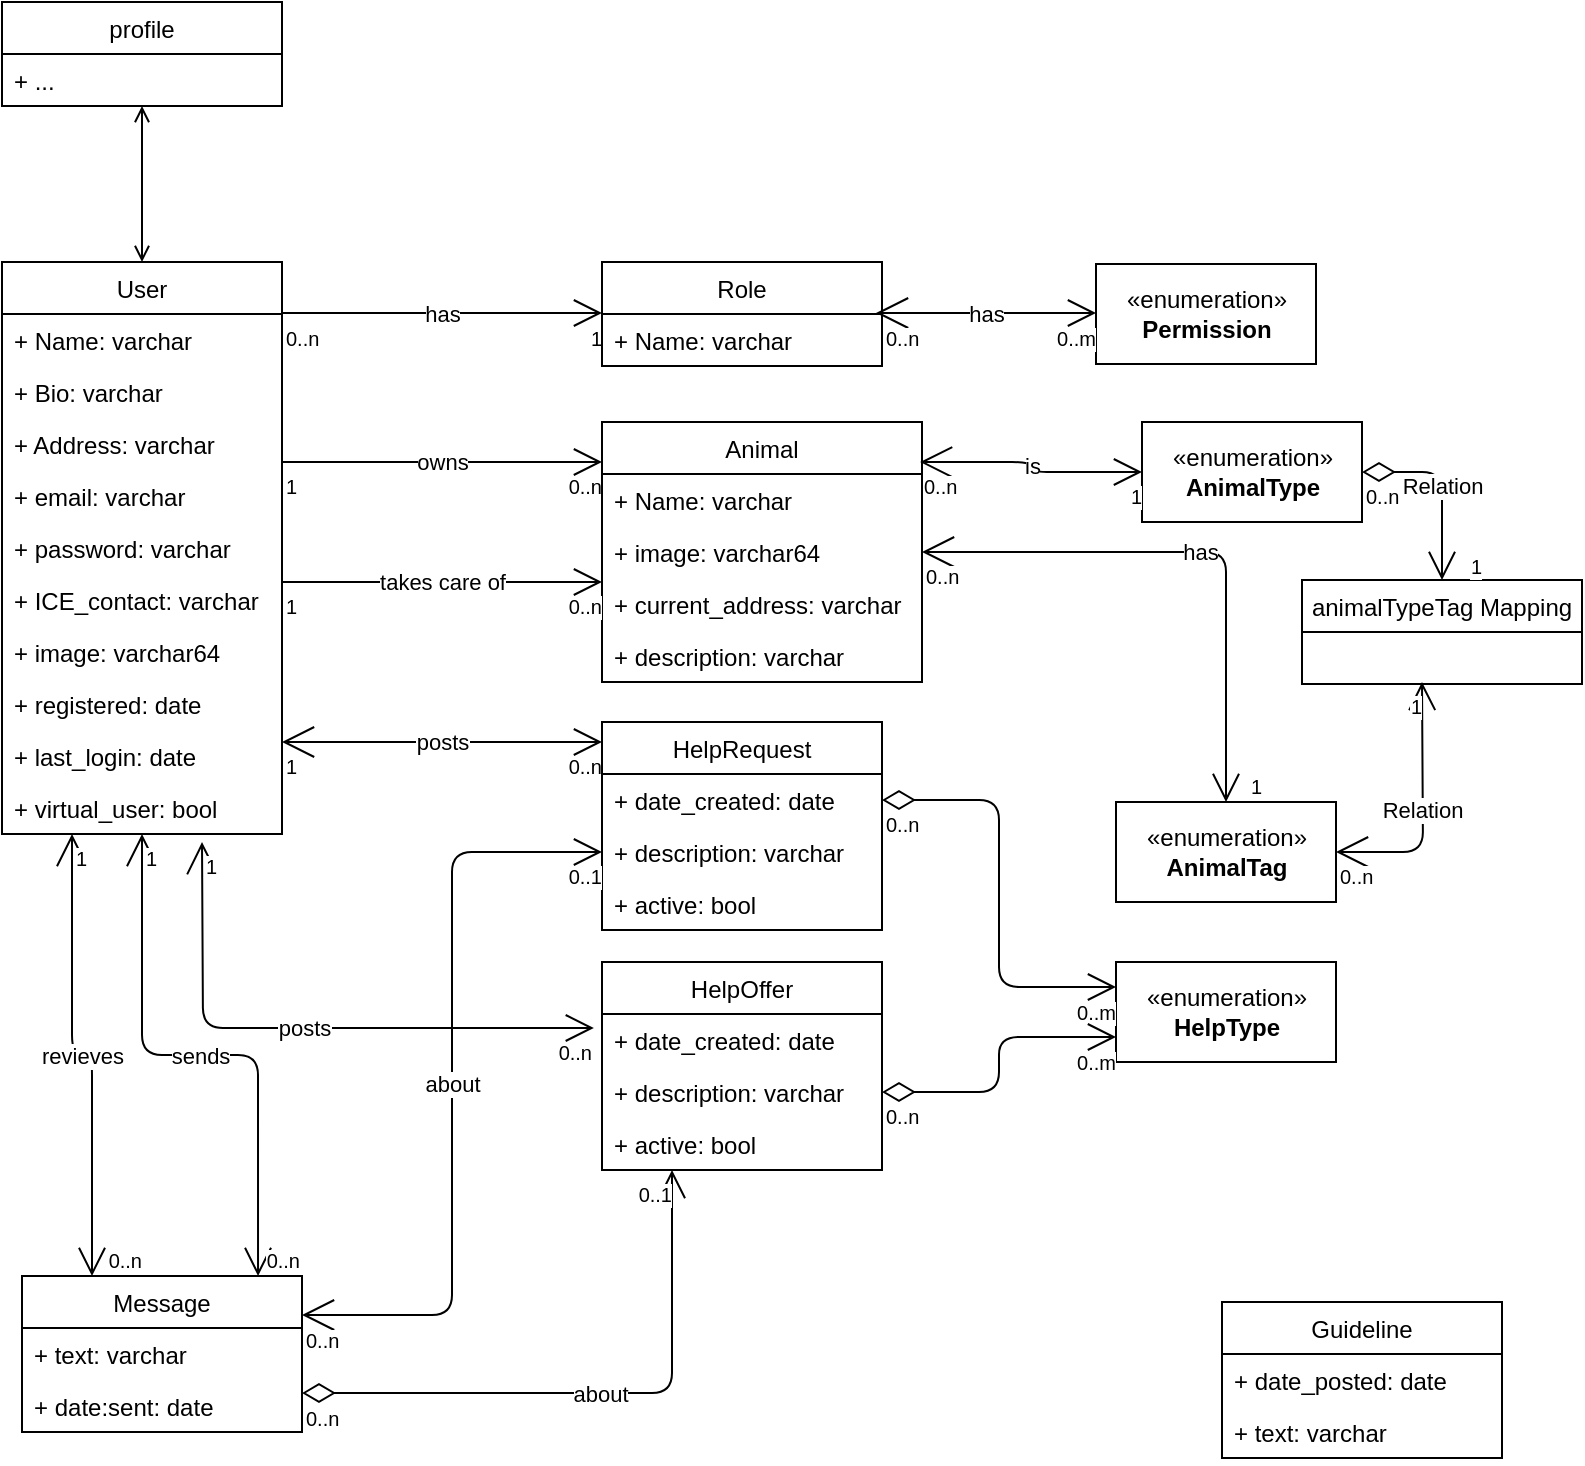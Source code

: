 <mxfile version="12.8.8" type="device"><diagram id="XFbYXobnVLm93yNsC7V6" name="Page-1"><mxGraphModel dx="1422" dy="1938" grid="1" gridSize="10" guides="1" tooltips="1" connect="1" arrows="1" fold="1" page="1" pageScale="1" pageWidth="827" pageHeight="1169" math="0" shadow="0"><root><mxCell id="0"/><mxCell id="1" parent="0"/><mxCell id="7kqYDEWWxttlaWignIz3-23" value="has" style="endArrow=open;html=1;endSize=12;startArrow=none;startSize=14;startFill=0;edgeStyle=orthogonalEdgeStyle;" edge="1" parent="1"><mxGeometry relative="1" as="geometry"><mxPoint x="190" y="65.5" as="sourcePoint"/><mxPoint x="350" y="65.5" as="targetPoint"/></mxGeometry></mxCell><mxCell id="7kqYDEWWxttlaWignIz3-24" value="0..n" style="resizable=0;html=1;align=left;verticalAlign=top;labelBackgroundColor=#ffffff;fontSize=10;" connectable="0" vertex="1" parent="7kqYDEWWxttlaWignIz3-23"><mxGeometry x="-1" relative="1" as="geometry"/></mxCell><mxCell id="7kqYDEWWxttlaWignIz3-25" value="1" style="resizable=0;html=1;align=right;verticalAlign=top;labelBackgroundColor=#ffffff;fontSize=10;" connectable="0" vertex="1" parent="7kqYDEWWxttlaWignIz3-23"><mxGeometry x="1" relative="1" as="geometry"/></mxCell><mxCell id="7kqYDEWWxttlaWignIz3-34" value="owns" style="endArrow=open;html=1;endSize=12;startArrow=none;startSize=14;startFill=0;edgeStyle=orthogonalEdgeStyle;endFill=0;" edge="1" parent="1"><mxGeometry relative="1" as="geometry"><mxPoint x="190" y="140" as="sourcePoint"/><mxPoint x="350" y="140" as="targetPoint"/></mxGeometry></mxCell><mxCell id="7kqYDEWWxttlaWignIz3-35" value="1" style="resizable=0;html=1;align=left;verticalAlign=top;labelBackgroundColor=#ffffff;fontSize=10;" connectable="0" vertex="1" parent="7kqYDEWWxttlaWignIz3-34"><mxGeometry x="-1" relative="1" as="geometry"/></mxCell><mxCell id="7kqYDEWWxttlaWignIz3-36" value="0..n" style="resizable=0;html=1;align=right;verticalAlign=top;labelBackgroundColor=#ffffff;fontSize=10;" connectable="0" vertex="1" parent="7kqYDEWWxttlaWignIz3-34"><mxGeometry x="1" relative="1" as="geometry"/></mxCell><mxCell id="7kqYDEWWxttlaWignIz3-40" value="«enumeration»&lt;br&gt;&lt;b&gt;Permission&lt;/b&gt;" style="html=1;" vertex="1" parent="1"><mxGeometry x="597" y="41" width="110" height="50" as="geometry"/></mxCell><mxCell id="7kqYDEWWxttlaWignIz3-44" value="has" style="endArrow=open;html=1;endSize=12;startArrow=open;startSize=14;startFill=0;edgeStyle=orthogonalEdgeStyle;" edge="1" parent="1"><mxGeometry relative="1" as="geometry"><mxPoint x="487" y="65.5" as="sourcePoint"/><mxPoint x="597" y="65.5" as="targetPoint"/></mxGeometry></mxCell><mxCell id="7kqYDEWWxttlaWignIz3-45" value="0..n" style="resizable=0;html=1;align=left;verticalAlign=top;labelBackgroundColor=#ffffff;fontSize=10;" connectable="0" vertex="1" parent="7kqYDEWWxttlaWignIz3-44"><mxGeometry x="-1" relative="1" as="geometry"><mxPoint x="3" as="offset"/></mxGeometry></mxCell><mxCell id="7kqYDEWWxttlaWignIz3-46" value="0..m" style="resizable=0;html=1;align=right;verticalAlign=top;labelBackgroundColor=#ffffff;fontSize=10;" connectable="0" vertex="1" parent="7kqYDEWWxttlaWignIz3-44"><mxGeometry x="1" relative="1" as="geometry"/></mxCell><mxCell id="7kqYDEWWxttlaWignIz3-17" value="Role" style="swimlane;fontStyle=0;childLayout=stackLayout;horizontal=1;startSize=26;fillColor=none;horizontalStack=0;resizeParent=1;resizeParentMax=0;resizeLast=0;collapsible=1;marginBottom=0;" vertex="1" parent="1"><mxGeometry x="350" y="40" width="140" height="52" as="geometry"/></mxCell><mxCell id="7kqYDEWWxttlaWignIz3-18" value="+ Name: varchar" style="text;strokeColor=none;fillColor=none;align=left;verticalAlign=top;spacingLeft=4;spacingRight=4;overflow=hidden;rotatable=0;points=[[0,0.5],[1,0.5]];portConstraint=eastwest;" vertex="1" parent="7kqYDEWWxttlaWignIz3-17"><mxGeometry y="26" width="140" height="26" as="geometry"/></mxCell><mxCell id="7kqYDEWWxttlaWignIz3-118" style="edgeStyle=orthogonalEdgeStyle;rounded=0;orthogonalLoop=1;jettySize=auto;html=1;exitX=0.5;exitY=0;exitDx=0;exitDy=0;entryX=0.5;entryY=1;entryDx=0;entryDy=0;startArrow=open;startFill=0;endArrow=open;endFill=0;" edge="1" parent="1" source="7kqYDEWWxttlaWignIz3-4" target="7kqYDEWWxttlaWignIz3-114"><mxGeometry relative="1" as="geometry"/></mxCell><mxCell id="7kqYDEWWxttlaWignIz3-4" value="User" style="swimlane;fontStyle=0;childLayout=stackLayout;horizontal=1;startSize=26;fillColor=none;horizontalStack=0;resizeParent=1;resizeParentMax=0;resizeLast=0;collapsible=1;marginBottom=0;" vertex="1" parent="1"><mxGeometry x="50" y="40" width="140" height="286" as="geometry"/></mxCell><mxCell id="7kqYDEWWxttlaWignIz3-5" value="+ Name: varchar" style="text;strokeColor=none;fillColor=none;align=left;verticalAlign=top;spacingLeft=4;spacingRight=4;overflow=hidden;rotatable=0;points=[[0,0.5],[1,0.5]];portConstraint=eastwest;" vertex="1" parent="7kqYDEWWxttlaWignIz3-4"><mxGeometry y="26" width="140" height="26" as="geometry"/></mxCell><mxCell id="7kqYDEWWxttlaWignIz3-8" value="+ Bio: varchar" style="text;strokeColor=none;fillColor=none;align=left;verticalAlign=top;spacingLeft=4;spacingRight=4;overflow=hidden;rotatable=0;points=[[0,0.5],[1,0.5]];portConstraint=eastwest;" vertex="1" parent="7kqYDEWWxttlaWignIz3-4"><mxGeometry y="52" width="140" height="26" as="geometry"/></mxCell><mxCell id="7kqYDEWWxttlaWignIz3-6" value="+ Address: varchar" style="text;strokeColor=none;fillColor=none;align=left;verticalAlign=top;spacingLeft=4;spacingRight=4;overflow=hidden;rotatable=0;points=[[0,0.5],[1,0.5]];portConstraint=eastwest;" vertex="1" parent="7kqYDEWWxttlaWignIz3-4"><mxGeometry y="78" width="140" height="26" as="geometry"/></mxCell><mxCell id="7kqYDEWWxttlaWignIz3-10" value="+ email: varchar" style="text;strokeColor=none;fillColor=none;align=left;verticalAlign=top;spacingLeft=4;spacingRight=4;overflow=hidden;rotatable=0;points=[[0,0.5],[1,0.5]];portConstraint=eastwest;" vertex="1" parent="7kqYDEWWxttlaWignIz3-4"><mxGeometry y="104" width="140" height="26" as="geometry"/></mxCell><mxCell id="7kqYDEWWxttlaWignIz3-9" value="+ password: varchar" style="text;strokeColor=none;fillColor=none;align=left;verticalAlign=top;spacingLeft=4;spacingRight=4;overflow=hidden;rotatable=0;points=[[0,0.5],[1,0.5]];portConstraint=eastwest;" vertex="1" parent="7kqYDEWWxttlaWignIz3-4"><mxGeometry y="130" width="140" height="26" as="geometry"/></mxCell><mxCell id="7kqYDEWWxttlaWignIz3-7" value="+ ICE_contact: varchar" style="text;strokeColor=none;fillColor=none;align=left;verticalAlign=top;spacingLeft=4;spacingRight=4;overflow=hidden;rotatable=0;points=[[0,0.5],[1,0.5]];portConstraint=eastwest;" vertex="1" parent="7kqYDEWWxttlaWignIz3-4"><mxGeometry y="156" width="140" height="26" as="geometry"/></mxCell><mxCell id="7kqYDEWWxttlaWignIz3-49" value="+ image: varchar64" style="text;strokeColor=none;fillColor=none;align=left;verticalAlign=top;spacingLeft=4;spacingRight=4;overflow=hidden;rotatable=0;points=[[0,0.5],[1,0.5]];portConstraint=eastwest;" vertex="1" parent="7kqYDEWWxttlaWignIz3-4"><mxGeometry y="182" width="140" height="26" as="geometry"/></mxCell><mxCell id="7kqYDEWWxttlaWignIz3-11" value="+ registered: date" style="text;strokeColor=none;fillColor=none;align=left;verticalAlign=top;spacingLeft=4;spacingRight=4;overflow=hidden;rotatable=0;points=[[0,0.5],[1,0.5]];portConstraint=eastwest;" vertex="1" parent="7kqYDEWWxttlaWignIz3-4"><mxGeometry y="208" width="140" height="26" as="geometry"/></mxCell><mxCell id="7kqYDEWWxttlaWignIz3-12" value="+ last_login: date" style="text;strokeColor=none;fillColor=none;align=left;verticalAlign=top;spacingLeft=4;spacingRight=4;overflow=hidden;rotatable=0;points=[[0,0.5],[1,0.5]];portConstraint=eastwest;" vertex="1" parent="7kqYDEWWxttlaWignIz3-4"><mxGeometry y="234" width="140" height="26" as="geometry"/></mxCell><mxCell id="7kqYDEWWxttlaWignIz3-63" value="+ virtual_user: bool" style="text;strokeColor=none;fillColor=none;align=left;verticalAlign=top;spacingLeft=4;spacingRight=4;overflow=hidden;rotatable=0;points=[[0,0.5],[1,0.5]];portConstraint=eastwest;" vertex="1" parent="7kqYDEWWxttlaWignIz3-4"><mxGeometry y="260" width="140" height="26" as="geometry"/></mxCell><mxCell id="7kqYDEWWxttlaWignIz3-13" value="Animal" style="swimlane;fontStyle=0;childLayout=stackLayout;horizontal=1;startSize=26;fillColor=none;horizontalStack=0;resizeParent=1;resizeParentMax=0;resizeLast=0;collapsible=1;marginBottom=0;" vertex="1" parent="1"><mxGeometry x="350" y="120" width="160" height="130" as="geometry"/></mxCell><mxCell id="7kqYDEWWxttlaWignIz3-14" value="+ Name: varchar" style="text;strokeColor=none;fillColor=none;align=left;verticalAlign=top;spacingLeft=4;spacingRight=4;overflow=hidden;rotatable=0;points=[[0,0.5],[1,0.5]];portConstraint=eastwest;" vertex="1" parent="7kqYDEWWxttlaWignIz3-13"><mxGeometry y="26" width="160" height="26" as="geometry"/></mxCell><mxCell id="7kqYDEWWxttlaWignIz3-15" value="+ image: varchar64" style="text;strokeColor=none;fillColor=none;align=left;verticalAlign=top;spacingLeft=4;spacingRight=4;overflow=hidden;rotatable=0;points=[[0,0.5],[1,0.5]];portConstraint=eastwest;" vertex="1" parent="7kqYDEWWxttlaWignIz3-13"><mxGeometry y="52" width="160" height="26" as="geometry"/></mxCell><mxCell id="7kqYDEWWxttlaWignIz3-16" value="+ current_address: varchar" style="text;strokeColor=none;fillColor=none;align=left;verticalAlign=top;spacingLeft=4;spacingRight=4;overflow=hidden;rotatable=0;points=[[0,0.5],[1,0.5]];portConstraint=eastwest;" vertex="1" parent="7kqYDEWWxttlaWignIz3-13"><mxGeometry y="78" width="160" height="26" as="geometry"/></mxCell><mxCell id="7kqYDEWWxttlaWignIz3-50" value="+ description: varchar" style="text;strokeColor=none;fillColor=none;align=left;verticalAlign=top;spacingLeft=4;spacingRight=4;overflow=hidden;rotatable=0;points=[[0,0.5],[1,0.5]];portConstraint=eastwest;" vertex="1" parent="7kqYDEWWxttlaWignIz3-13"><mxGeometry y="104" width="160" height="26" as="geometry"/></mxCell><mxCell id="7kqYDEWWxttlaWignIz3-51" value="takes care of" style="endArrow=open;html=1;endSize=12;startArrow=none;startSize=14;startFill=0;edgeStyle=orthogonalEdgeStyle;" edge="1" parent="1"><mxGeometry relative="1" as="geometry"><mxPoint x="190" y="200" as="sourcePoint"/><mxPoint x="350" y="200" as="targetPoint"/></mxGeometry></mxCell><mxCell id="7kqYDEWWxttlaWignIz3-52" value="1" style="resizable=0;html=1;align=left;verticalAlign=top;labelBackgroundColor=#ffffff;fontSize=10;" connectable="0" vertex="1" parent="7kqYDEWWxttlaWignIz3-51"><mxGeometry x="-1" relative="1" as="geometry"/></mxCell><mxCell id="7kqYDEWWxttlaWignIz3-53" value="0..n" style="resizable=0;html=1;align=right;verticalAlign=top;labelBackgroundColor=#ffffff;fontSize=10;" connectable="0" vertex="1" parent="7kqYDEWWxttlaWignIz3-51"><mxGeometry x="1" relative="1" as="geometry"/></mxCell><mxCell id="7kqYDEWWxttlaWignIz3-60" value="posts" style="endArrow=open;html=1;endSize=12;startArrow=open;startSize=14;startFill=0;edgeStyle=orthogonalEdgeStyle;" edge="1" parent="1"><mxGeometry relative="1" as="geometry"><mxPoint x="190" y="280" as="sourcePoint"/><mxPoint x="350" y="280" as="targetPoint"/></mxGeometry></mxCell><mxCell id="7kqYDEWWxttlaWignIz3-61" value="1" style="resizable=0;html=1;align=left;verticalAlign=top;labelBackgroundColor=#ffffff;fontSize=10;" connectable="0" vertex="1" parent="7kqYDEWWxttlaWignIz3-60"><mxGeometry x="-1" relative="1" as="geometry"/></mxCell><mxCell id="7kqYDEWWxttlaWignIz3-62" value="0..n" style="resizable=0;html=1;align=right;verticalAlign=top;labelBackgroundColor=#ffffff;fontSize=10;" connectable="0" vertex="1" parent="7kqYDEWWxttlaWignIz3-60"><mxGeometry x="1" relative="1" as="geometry"/></mxCell><mxCell id="7kqYDEWWxttlaWignIz3-56" value="HelpRequest" style="swimlane;fontStyle=0;childLayout=stackLayout;horizontal=1;startSize=26;fillColor=none;horizontalStack=0;resizeParent=1;resizeParentMax=0;resizeLast=0;collapsible=1;marginBottom=0;" vertex="1" parent="1"><mxGeometry x="350" y="270" width="140" height="104" as="geometry"/></mxCell><mxCell id="7kqYDEWWxttlaWignIz3-57" value="+ date_created: date" style="text;strokeColor=none;fillColor=none;align=left;verticalAlign=top;spacingLeft=4;spacingRight=4;overflow=hidden;rotatable=0;points=[[0,0.5],[1,0.5]];portConstraint=eastwest;" vertex="1" parent="7kqYDEWWxttlaWignIz3-56"><mxGeometry y="26" width="140" height="26" as="geometry"/></mxCell><mxCell id="7kqYDEWWxttlaWignIz3-58" value="+ description: varchar" style="text;strokeColor=none;fillColor=none;align=left;verticalAlign=top;spacingLeft=4;spacingRight=4;overflow=hidden;rotatable=0;points=[[0,0.5],[1,0.5]];portConstraint=eastwest;" vertex="1" parent="7kqYDEWWxttlaWignIz3-56"><mxGeometry y="52" width="140" height="26" as="geometry"/></mxCell><mxCell id="7kqYDEWWxttlaWignIz3-59" value="+ active: bool" style="text;strokeColor=none;fillColor=none;align=left;verticalAlign=top;spacingLeft=4;spacingRight=4;overflow=hidden;rotatable=0;points=[[0,0.5],[1,0.5]];portConstraint=eastwest;" vertex="1" parent="7kqYDEWWxttlaWignIz3-56"><mxGeometry y="78" width="140" height="26" as="geometry"/></mxCell><mxCell id="7kqYDEWWxttlaWignIz3-64" value="HelpOffer" style="swimlane;fontStyle=0;childLayout=stackLayout;horizontal=1;startSize=26;fillColor=none;horizontalStack=0;resizeParent=1;resizeParentMax=0;resizeLast=0;collapsible=1;marginBottom=0;" vertex="1" parent="1"><mxGeometry x="350" y="390" width="140" height="104" as="geometry"/></mxCell><mxCell id="7kqYDEWWxttlaWignIz3-65" value="+ date_created: date" style="text;strokeColor=none;fillColor=none;align=left;verticalAlign=top;spacingLeft=4;spacingRight=4;overflow=hidden;rotatable=0;points=[[0,0.5],[1,0.5]];portConstraint=eastwest;" vertex="1" parent="7kqYDEWWxttlaWignIz3-64"><mxGeometry y="26" width="140" height="26" as="geometry"/></mxCell><mxCell id="7kqYDEWWxttlaWignIz3-66" value="+ description: varchar" style="text;strokeColor=none;fillColor=none;align=left;verticalAlign=top;spacingLeft=4;spacingRight=4;overflow=hidden;rotatable=0;points=[[0,0.5],[1,0.5]];portConstraint=eastwest;" vertex="1" parent="7kqYDEWWxttlaWignIz3-64"><mxGeometry y="52" width="140" height="26" as="geometry"/></mxCell><mxCell id="7kqYDEWWxttlaWignIz3-67" value="+ active: bool" style="text;strokeColor=none;fillColor=none;align=left;verticalAlign=top;spacingLeft=4;spacingRight=4;overflow=hidden;rotatable=0;points=[[0,0.5],[1,0.5]];portConstraint=eastwest;" vertex="1" parent="7kqYDEWWxttlaWignIz3-64"><mxGeometry y="78" width="140" height="26" as="geometry"/></mxCell><mxCell id="7kqYDEWWxttlaWignIz3-68" value="posts" style="endArrow=open;html=1;endSize=12;startArrow=open;startSize=14;startFill=0;edgeStyle=orthogonalEdgeStyle;entryX=-0.029;entryY=0.269;entryDx=0;entryDy=0;entryPerimeter=0;" edge="1" parent="1" target="7kqYDEWWxttlaWignIz3-65"><mxGeometry relative="1" as="geometry"><mxPoint x="150" y="330" as="sourcePoint"/><mxPoint x="350" y="321.5" as="targetPoint"/></mxGeometry></mxCell><mxCell id="7kqYDEWWxttlaWignIz3-69" value="1" style="resizable=0;html=1;align=left;verticalAlign=top;labelBackgroundColor=#ffffff;fontSize=10;" connectable="0" vertex="1" parent="7kqYDEWWxttlaWignIz3-68"><mxGeometry x="-1" relative="1" as="geometry"/></mxCell><mxCell id="7kqYDEWWxttlaWignIz3-70" value="0..n" style="resizable=0;html=1;align=right;verticalAlign=top;labelBackgroundColor=#ffffff;fontSize=10;" connectable="0" vertex="1" parent="7kqYDEWWxttlaWignIz3-68"><mxGeometry x="1" relative="1" as="geometry"/></mxCell><mxCell id="7kqYDEWWxttlaWignIz3-76" value="«enumeration»&lt;br&gt;&lt;div&gt;&lt;b&gt;AnimalType&lt;/b&gt;&lt;/div&gt;" style="html=1;" vertex="1" parent="1"><mxGeometry x="620" y="120" width="110" height="50" as="geometry"/></mxCell><mxCell id="7kqYDEWWxttlaWignIz3-77" value="" style="resizable=0;html=1;align=right;verticalAlign=top;labelBackgroundColor=#ffffff;fontSize=10;" connectable="0" vertex="1" parent="1"><mxGeometry x="607" y="184.5" as="geometry"/></mxCell><mxCell id="7kqYDEWWxttlaWignIz3-81" value="is" style="endArrow=open;html=1;endSize=12;startArrow=open;startSize=14;startFill=0;edgeStyle=orthogonalEdgeStyle;exitX=0.994;exitY=0.154;exitDx=0;exitDy=0;exitPerimeter=0;entryX=0;entryY=0.5;entryDx=0;entryDy=0;" edge="1" parent="1" source="7kqYDEWWxttlaWignIz3-13" target="7kqYDEWWxttlaWignIz3-76"><mxGeometry relative="1" as="geometry"><mxPoint x="560" y="220" as="sourcePoint"/><mxPoint x="720" y="220" as="targetPoint"/></mxGeometry></mxCell><mxCell id="7kqYDEWWxttlaWignIz3-82" value="0..n" style="resizable=0;html=1;align=left;verticalAlign=top;labelBackgroundColor=#ffffff;fontSize=10;" connectable="0" vertex="1" parent="7kqYDEWWxttlaWignIz3-81"><mxGeometry x="-1" relative="1" as="geometry"/></mxCell><mxCell id="7kqYDEWWxttlaWignIz3-83" value="1" style="resizable=0;html=1;align=right;verticalAlign=top;labelBackgroundColor=#ffffff;fontSize=10;" connectable="0" vertex="1" parent="7kqYDEWWxttlaWignIz3-81"><mxGeometry x="1" relative="1" as="geometry"/></mxCell><mxCell id="7kqYDEWWxttlaWignIz3-88" value="«enumeration»&lt;br&gt;&lt;div&gt;&lt;b&gt;AnimalTag&lt;/b&gt;&lt;/div&gt;" style="html=1;" vertex="1" parent="1"><mxGeometry x="607" y="310" width="110" height="50" as="geometry"/></mxCell><mxCell id="7kqYDEWWxttlaWignIz3-90" value="Relation" style="endArrow=open;html=1;endSize=12;startArrow=open;startSize=14;startFill=0;edgeStyle=orthogonalEdgeStyle;exitX=1;exitY=0.5;exitDx=0;exitDy=0;" edge="1" parent="1" source="7kqYDEWWxttlaWignIz3-88"><mxGeometry relative="1" as="geometry"><mxPoint x="440" y="290" as="sourcePoint"/><mxPoint x="760" y="250" as="targetPoint"/></mxGeometry></mxCell><mxCell id="7kqYDEWWxttlaWignIz3-91" value="0..n" style="resizable=0;html=1;align=left;verticalAlign=top;labelBackgroundColor=#ffffff;fontSize=10;" connectable="0" vertex="1" parent="7kqYDEWWxttlaWignIz3-90"><mxGeometry x="-1" relative="1" as="geometry"/></mxCell><mxCell id="7kqYDEWWxttlaWignIz3-92" value="1" style="resizable=0;html=1;align=right;verticalAlign=top;labelBackgroundColor=#ffffff;fontSize=10;" connectable="0" vertex="1" parent="7kqYDEWWxttlaWignIz3-90"><mxGeometry x="1" relative="1" as="geometry"/></mxCell><mxCell id="7kqYDEWWxttlaWignIz3-84" value="animalTypeTag Mapping" style="swimlane;fontStyle=0;childLayout=stackLayout;horizontal=1;startSize=26;fillColor=none;horizontalStack=0;resizeParent=1;resizeParentMax=0;resizeLast=0;collapsible=1;marginBottom=0;" vertex="1" parent="1"><mxGeometry x="700" y="199" width="140" height="52" as="geometry"/></mxCell><mxCell id="7kqYDEWWxttlaWignIz3-94" value="Relation" style="endArrow=open;html=1;endSize=12;startArrow=diamondThin;startSize=14;startFill=0;edgeStyle=orthogonalEdgeStyle;entryX=0.5;entryY=0;entryDx=0;entryDy=0;exitX=1;exitY=0.5;exitDx=0;exitDy=0;" edge="1" parent="1" source="7kqYDEWWxttlaWignIz3-76" target="7kqYDEWWxttlaWignIz3-84"><mxGeometry relative="1" as="geometry"><mxPoint x="500" y="240" as="sourcePoint"/><mxPoint x="660" y="240" as="targetPoint"/></mxGeometry></mxCell><mxCell id="7kqYDEWWxttlaWignIz3-95" value="0..n" style="resizable=0;html=1;align=left;verticalAlign=top;labelBackgroundColor=#ffffff;fontSize=10;" connectable="0" vertex="1" parent="7kqYDEWWxttlaWignIz3-94"><mxGeometry x="-1" relative="1" as="geometry"/></mxCell><mxCell id="7kqYDEWWxttlaWignIz3-96" value="1" style="resizable=0;html=1;align=right;verticalAlign=top;labelBackgroundColor=#ffffff;fontSize=10;" connectable="0" vertex="1" parent="7kqYDEWWxttlaWignIz3-94"><mxGeometry x="1" relative="1" as="geometry"><mxPoint x="20" y="-19" as="offset"/></mxGeometry></mxCell><mxCell id="7kqYDEWWxttlaWignIz3-97" value="has" style="endArrow=open;html=1;endSize=12;startArrow=open;startSize=14;startFill=0;edgeStyle=orthogonalEdgeStyle;entryX=0.5;entryY=0;entryDx=0;entryDy=0;" edge="1" parent="1" source="7kqYDEWWxttlaWignIz3-13" target="7kqYDEWWxttlaWignIz3-88"><mxGeometry relative="1" as="geometry"><mxPoint x="440" y="290" as="sourcePoint"/><mxPoint x="600" y="290" as="targetPoint"/></mxGeometry></mxCell><mxCell id="7kqYDEWWxttlaWignIz3-98" value="0..n" style="resizable=0;html=1;align=left;verticalAlign=top;labelBackgroundColor=#ffffff;fontSize=10;" connectable="0" vertex="1" parent="7kqYDEWWxttlaWignIz3-97"><mxGeometry x="-1" relative="1" as="geometry"/></mxCell><mxCell id="7kqYDEWWxttlaWignIz3-99" value="1" style="resizable=0;html=1;align=right;verticalAlign=top;labelBackgroundColor=#ffffff;fontSize=10;" connectable="0" vertex="1" parent="7kqYDEWWxttlaWignIz3-97"><mxGeometry x="1" relative="1" as="geometry"><mxPoint x="18" y="-20" as="offset"/></mxGeometry></mxCell><mxCell id="7kqYDEWWxttlaWignIz3-101" value="«enumeration»&lt;br&gt;&lt;b&gt;HelpType&lt;/b&gt;" style="html=1;" vertex="1" parent="1"><mxGeometry x="607" y="390" width="110" height="50" as="geometry"/></mxCell><mxCell id="7kqYDEWWxttlaWignIz3-104" value="" style="endArrow=open;html=1;endSize=12;startArrow=diamondThin;startSize=14;startFill=0;edgeStyle=orthogonalEdgeStyle;entryX=0;entryY=0.25;entryDx=0;entryDy=0;exitX=1;exitY=0.5;exitDx=0;exitDy=0;" edge="1" parent="1" source="7kqYDEWWxttlaWignIz3-57" target="7kqYDEWWxttlaWignIz3-101"><mxGeometry relative="1" as="geometry"><mxPoint x="480" y="480" as="sourcePoint"/><mxPoint x="640" y="480" as="targetPoint"/></mxGeometry></mxCell><mxCell id="7kqYDEWWxttlaWignIz3-105" value="0..n" style="resizable=0;html=1;align=left;verticalAlign=top;labelBackgroundColor=#ffffff;fontSize=10;" connectable="0" vertex="1" parent="7kqYDEWWxttlaWignIz3-104"><mxGeometry x="-1" relative="1" as="geometry"/></mxCell><mxCell id="7kqYDEWWxttlaWignIz3-106" value="0..m" style="resizable=0;html=1;align=right;verticalAlign=top;labelBackgroundColor=#ffffff;fontSize=10;" connectable="0" vertex="1" parent="7kqYDEWWxttlaWignIz3-104"><mxGeometry x="1" relative="1" as="geometry"/></mxCell><mxCell id="7kqYDEWWxttlaWignIz3-107" value="" style="endArrow=open;html=1;endSize=12;startArrow=diamondThin;startSize=14;startFill=0;edgeStyle=orthogonalEdgeStyle;entryX=0;entryY=0.75;entryDx=0;entryDy=0;exitX=1;exitY=0.5;exitDx=0;exitDy=0;" edge="1" parent="1" source="7kqYDEWWxttlaWignIz3-66" target="7kqYDEWWxttlaWignIz3-101"><mxGeometry relative="1" as="geometry"><mxPoint x="470" y="510" as="sourcePoint"/><mxPoint x="630" y="510" as="targetPoint"/></mxGeometry></mxCell><mxCell id="7kqYDEWWxttlaWignIz3-108" value="0..n" style="resizable=0;html=1;align=left;verticalAlign=top;labelBackgroundColor=#ffffff;fontSize=10;" connectable="0" vertex="1" parent="7kqYDEWWxttlaWignIz3-107"><mxGeometry x="-1" relative="1" as="geometry"/></mxCell><mxCell id="7kqYDEWWxttlaWignIz3-109" value="0..m" style="resizable=0;html=1;align=right;verticalAlign=top;labelBackgroundColor=#ffffff;fontSize=10;" connectable="0" vertex="1" parent="7kqYDEWWxttlaWignIz3-107"><mxGeometry x="1" relative="1" as="geometry"/></mxCell><mxCell id="7kqYDEWWxttlaWignIz3-110" value="Guideline" style="swimlane;fontStyle=0;childLayout=stackLayout;horizontal=1;startSize=26;fillColor=none;horizontalStack=0;resizeParent=1;resizeParentMax=0;resizeLast=0;collapsible=1;marginBottom=0;" vertex="1" parent="1"><mxGeometry x="660" y="560" width="140" height="78" as="geometry"/></mxCell><mxCell id="7kqYDEWWxttlaWignIz3-111" value="+ date_posted: date" style="text;strokeColor=none;fillColor=none;align=left;verticalAlign=top;spacingLeft=4;spacingRight=4;overflow=hidden;rotatable=0;points=[[0,0.5],[1,0.5]];portConstraint=eastwest;" vertex="1" parent="7kqYDEWWxttlaWignIz3-110"><mxGeometry y="26" width="140" height="26" as="geometry"/></mxCell><mxCell id="7kqYDEWWxttlaWignIz3-112" value="+ text: varchar" style="text;strokeColor=none;fillColor=none;align=left;verticalAlign=top;spacingLeft=4;spacingRight=4;overflow=hidden;rotatable=0;points=[[0,0.5],[1,0.5]];portConstraint=eastwest;" vertex="1" parent="7kqYDEWWxttlaWignIz3-110"><mxGeometry y="52" width="140" height="26" as="geometry"/></mxCell><mxCell id="7kqYDEWWxttlaWignIz3-114" value="profile" style="swimlane;fontStyle=0;childLayout=stackLayout;horizontal=1;startSize=26;fillColor=none;horizontalStack=0;resizeParent=1;resizeParentMax=0;resizeLast=0;collapsible=1;marginBottom=0;" vertex="1" parent="1"><mxGeometry x="50" y="-90" width="140" height="52" as="geometry"/></mxCell><mxCell id="7kqYDEWWxttlaWignIz3-117" value="+ ..." style="text;strokeColor=none;fillColor=none;align=left;verticalAlign=top;spacingLeft=4;spacingRight=4;overflow=hidden;rotatable=0;points=[[0,0.5],[1,0.5]];portConstraint=eastwest;" vertex="1" parent="7kqYDEWWxttlaWignIz3-114"><mxGeometry y="26" width="140" height="26" as="geometry"/></mxCell><mxCell id="7kqYDEWWxttlaWignIz3-123" value="sends" style="endArrow=open;html=1;endSize=12;startArrow=open;startSize=14;startFill=0;edgeStyle=orthogonalEdgeStyle;exitX=0.5;exitY=1;exitDx=0;exitDy=0;entryX=0.843;entryY=0;entryDx=0;entryDy=0;entryPerimeter=0;" edge="1" parent="1" source="7kqYDEWWxttlaWignIz3-4" target="7kqYDEWWxttlaWignIz3-119"><mxGeometry relative="1" as="geometry"><mxPoint x="120" y="480" as="sourcePoint"/><mxPoint x="210" y="540" as="targetPoint"/></mxGeometry></mxCell><mxCell id="7kqYDEWWxttlaWignIz3-124" value="1" style="resizable=0;html=1;align=left;verticalAlign=top;labelBackgroundColor=#ffffff;fontSize=10;" connectable="0" vertex="1" parent="7kqYDEWWxttlaWignIz3-123"><mxGeometry x="-1" relative="1" as="geometry"/></mxCell><mxCell id="7kqYDEWWxttlaWignIz3-125" value="0..n" style="resizable=0;html=1;align=right;verticalAlign=top;labelBackgroundColor=#ffffff;fontSize=10;" connectable="0" vertex="1" parent="7kqYDEWWxttlaWignIz3-123"><mxGeometry x="1" relative="1" as="geometry"><mxPoint x="21.98" y="-20" as="offset"/></mxGeometry></mxCell><mxCell id="7kqYDEWWxttlaWignIz3-126" value="revieves" style="endArrow=open;html=1;endSize=12;startArrow=open;startSize=14;startFill=0;edgeStyle=orthogonalEdgeStyle;exitX=0.25;exitY=1;exitDx=0;exitDy=0;entryX=0.25;entryY=0;entryDx=0;entryDy=0;" edge="1" parent="1" source="7kqYDEWWxttlaWignIz3-4" target="7kqYDEWWxttlaWignIz3-119"><mxGeometry relative="1" as="geometry"><mxPoint x="82" y="350" as="sourcePoint"/><mxPoint x="100" y="540" as="targetPoint"/></mxGeometry></mxCell><mxCell id="7kqYDEWWxttlaWignIz3-127" value="1" style="resizable=0;html=1;align=left;verticalAlign=top;labelBackgroundColor=#ffffff;fontSize=10;" connectable="0" vertex="1" parent="7kqYDEWWxttlaWignIz3-126"><mxGeometry x="-1" relative="1" as="geometry"/></mxCell><mxCell id="7kqYDEWWxttlaWignIz3-128" value="0..n" style="resizable=0;html=1;align=right;verticalAlign=top;labelBackgroundColor=#ffffff;fontSize=10;" connectable="0" vertex="1" parent="7kqYDEWWxttlaWignIz3-126"><mxGeometry x="1" relative="1" as="geometry"><mxPoint x="25" y="-20" as="offset"/></mxGeometry></mxCell><mxCell id="7kqYDEWWxttlaWignIz3-119" value="Message" style="swimlane;fontStyle=0;childLayout=stackLayout;horizontal=1;startSize=26;fillColor=none;horizontalStack=0;resizeParent=1;resizeParentMax=0;resizeLast=0;collapsible=1;marginBottom=0;" vertex="1" parent="1"><mxGeometry x="60" y="547" width="140" height="78" as="geometry"/></mxCell><mxCell id="7kqYDEWWxttlaWignIz3-120" value="+ text: varchar" style="text;strokeColor=none;fillColor=none;align=left;verticalAlign=top;spacingLeft=4;spacingRight=4;overflow=hidden;rotatable=0;points=[[0,0.5],[1,0.5]];portConstraint=eastwest;" vertex="1" parent="7kqYDEWWxttlaWignIz3-119"><mxGeometry y="26" width="140" height="26" as="geometry"/></mxCell><mxCell id="7kqYDEWWxttlaWignIz3-121" value="+ date:sent: date" style="text;strokeColor=none;fillColor=none;align=left;verticalAlign=top;spacingLeft=4;spacingRight=4;overflow=hidden;rotatable=0;points=[[0,0.5],[1,0.5]];portConstraint=eastwest;" vertex="1" parent="7kqYDEWWxttlaWignIz3-119"><mxGeometry y="52" width="140" height="26" as="geometry"/></mxCell><mxCell id="7kqYDEWWxttlaWignIz3-130" value="about" style="endArrow=open;html=1;endSize=12;startArrow=open;startSize=14;startFill=0;edgeStyle=orthogonalEdgeStyle;exitX=1;exitY=0.25;exitDx=0;exitDy=0;entryX=0;entryY=0.5;entryDx=0;entryDy=0;" edge="1" parent="1" source="7kqYDEWWxttlaWignIz3-119" target="7kqYDEWWxttlaWignIz3-58"><mxGeometry relative="1" as="geometry"><mxPoint x="230" y="570" as="sourcePoint"/><mxPoint x="390" y="570" as="targetPoint"/></mxGeometry></mxCell><mxCell id="7kqYDEWWxttlaWignIz3-131" value="0..n" style="resizable=0;html=1;align=left;verticalAlign=top;labelBackgroundColor=#ffffff;fontSize=10;" connectable="0" vertex="1" parent="7kqYDEWWxttlaWignIz3-130"><mxGeometry x="-1" relative="1" as="geometry"/></mxCell><mxCell id="7kqYDEWWxttlaWignIz3-132" value="0..1" style="resizable=0;html=1;align=right;verticalAlign=top;labelBackgroundColor=#ffffff;fontSize=10;" connectable="0" vertex="1" parent="7kqYDEWWxttlaWignIz3-130"><mxGeometry x="1" relative="1" as="geometry"/></mxCell><mxCell id="7kqYDEWWxttlaWignIz3-133" value="about" style="endArrow=open;html=1;endSize=12;startArrow=diamondThin;startSize=14;startFill=0;edgeStyle=orthogonalEdgeStyle;exitX=1;exitY=0.75;exitDx=0;exitDy=0;entryX=0.25;entryY=1;entryDx=0;entryDy=0;" edge="1" parent="1" source="7kqYDEWWxttlaWignIz3-119" target="7kqYDEWWxttlaWignIz3-64"><mxGeometry relative="1" as="geometry"><mxPoint x="440" y="380" as="sourcePoint"/><mxPoint x="600" y="380" as="targetPoint"/></mxGeometry></mxCell><mxCell id="7kqYDEWWxttlaWignIz3-134" value="0..n" style="resizable=0;html=1;align=left;verticalAlign=top;labelBackgroundColor=#ffffff;fontSize=10;" connectable="0" vertex="1" parent="7kqYDEWWxttlaWignIz3-133"><mxGeometry x="-1" relative="1" as="geometry"/></mxCell><mxCell id="7kqYDEWWxttlaWignIz3-135" value="0..1" style="resizable=0;html=1;align=right;verticalAlign=top;labelBackgroundColor=#ffffff;fontSize=10;" connectable="0" vertex="1" parent="7kqYDEWWxttlaWignIz3-133"><mxGeometry x="1" relative="1" as="geometry"/></mxCell></root></mxGraphModel></diagram></mxfile>
